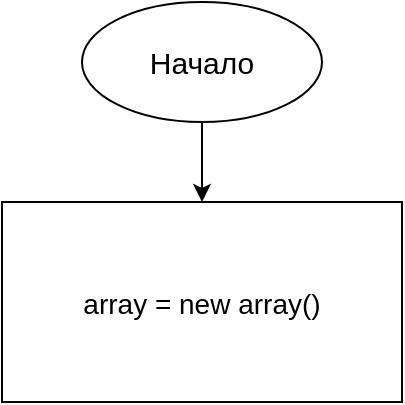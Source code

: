 <mxfile>
    <diagram id="-NsSX7bFM2ocAVaNG7wf" name="Страница 1">
        <mxGraphModel dx="542" dy="289" grid="1" gridSize="10" guides="1" tooltips="1" connect="1" arrows="1" fold="1" page="1" pageScale="1" pageWidth="827" pageHeight="1169" math="0" shadow="0">
            <root>
                <mxCell id="0"/>
                <mxCell id="1" parent="0"/>
                <mxCell id="4" style="edgeStyle=none;html=1;entryX=0.5;entryY=0;entryDx=0;entryDy=0;fontSize=15;" edge="1" parent="1" source="2" target="3">
                    <mxGeometry relative="1" as="geometry"/>
                </mxCell>
                <mxCell id="2" value="&lt;font style=&quot;font-size: 15px&quot;&gt;Начало&lt;/font&gt;" style="ellipse;whiteSpace=wrap;html=1;" vertex="1" parent="1">
                    <mxGeometry x="260" y="20" width="120" height="60" as="geometry"/>
                </mxCell>
                <mxCell id="3" value="&lt;font style=&quot;font-size: 14px&quot;&gt;array = new array()&lt;br&gt;&lt;/font&gt;" style="rounded=0;whiteSpace=wrap;html=1;fontSize=15;" vertex="1" parent="1">
                    <mxGeometry x="220" y="120" width="200" height="100" as="geometry"/>
                </mxCell>
            </root>
        </mxGraphModel>
    </diagram>
</mxfile>